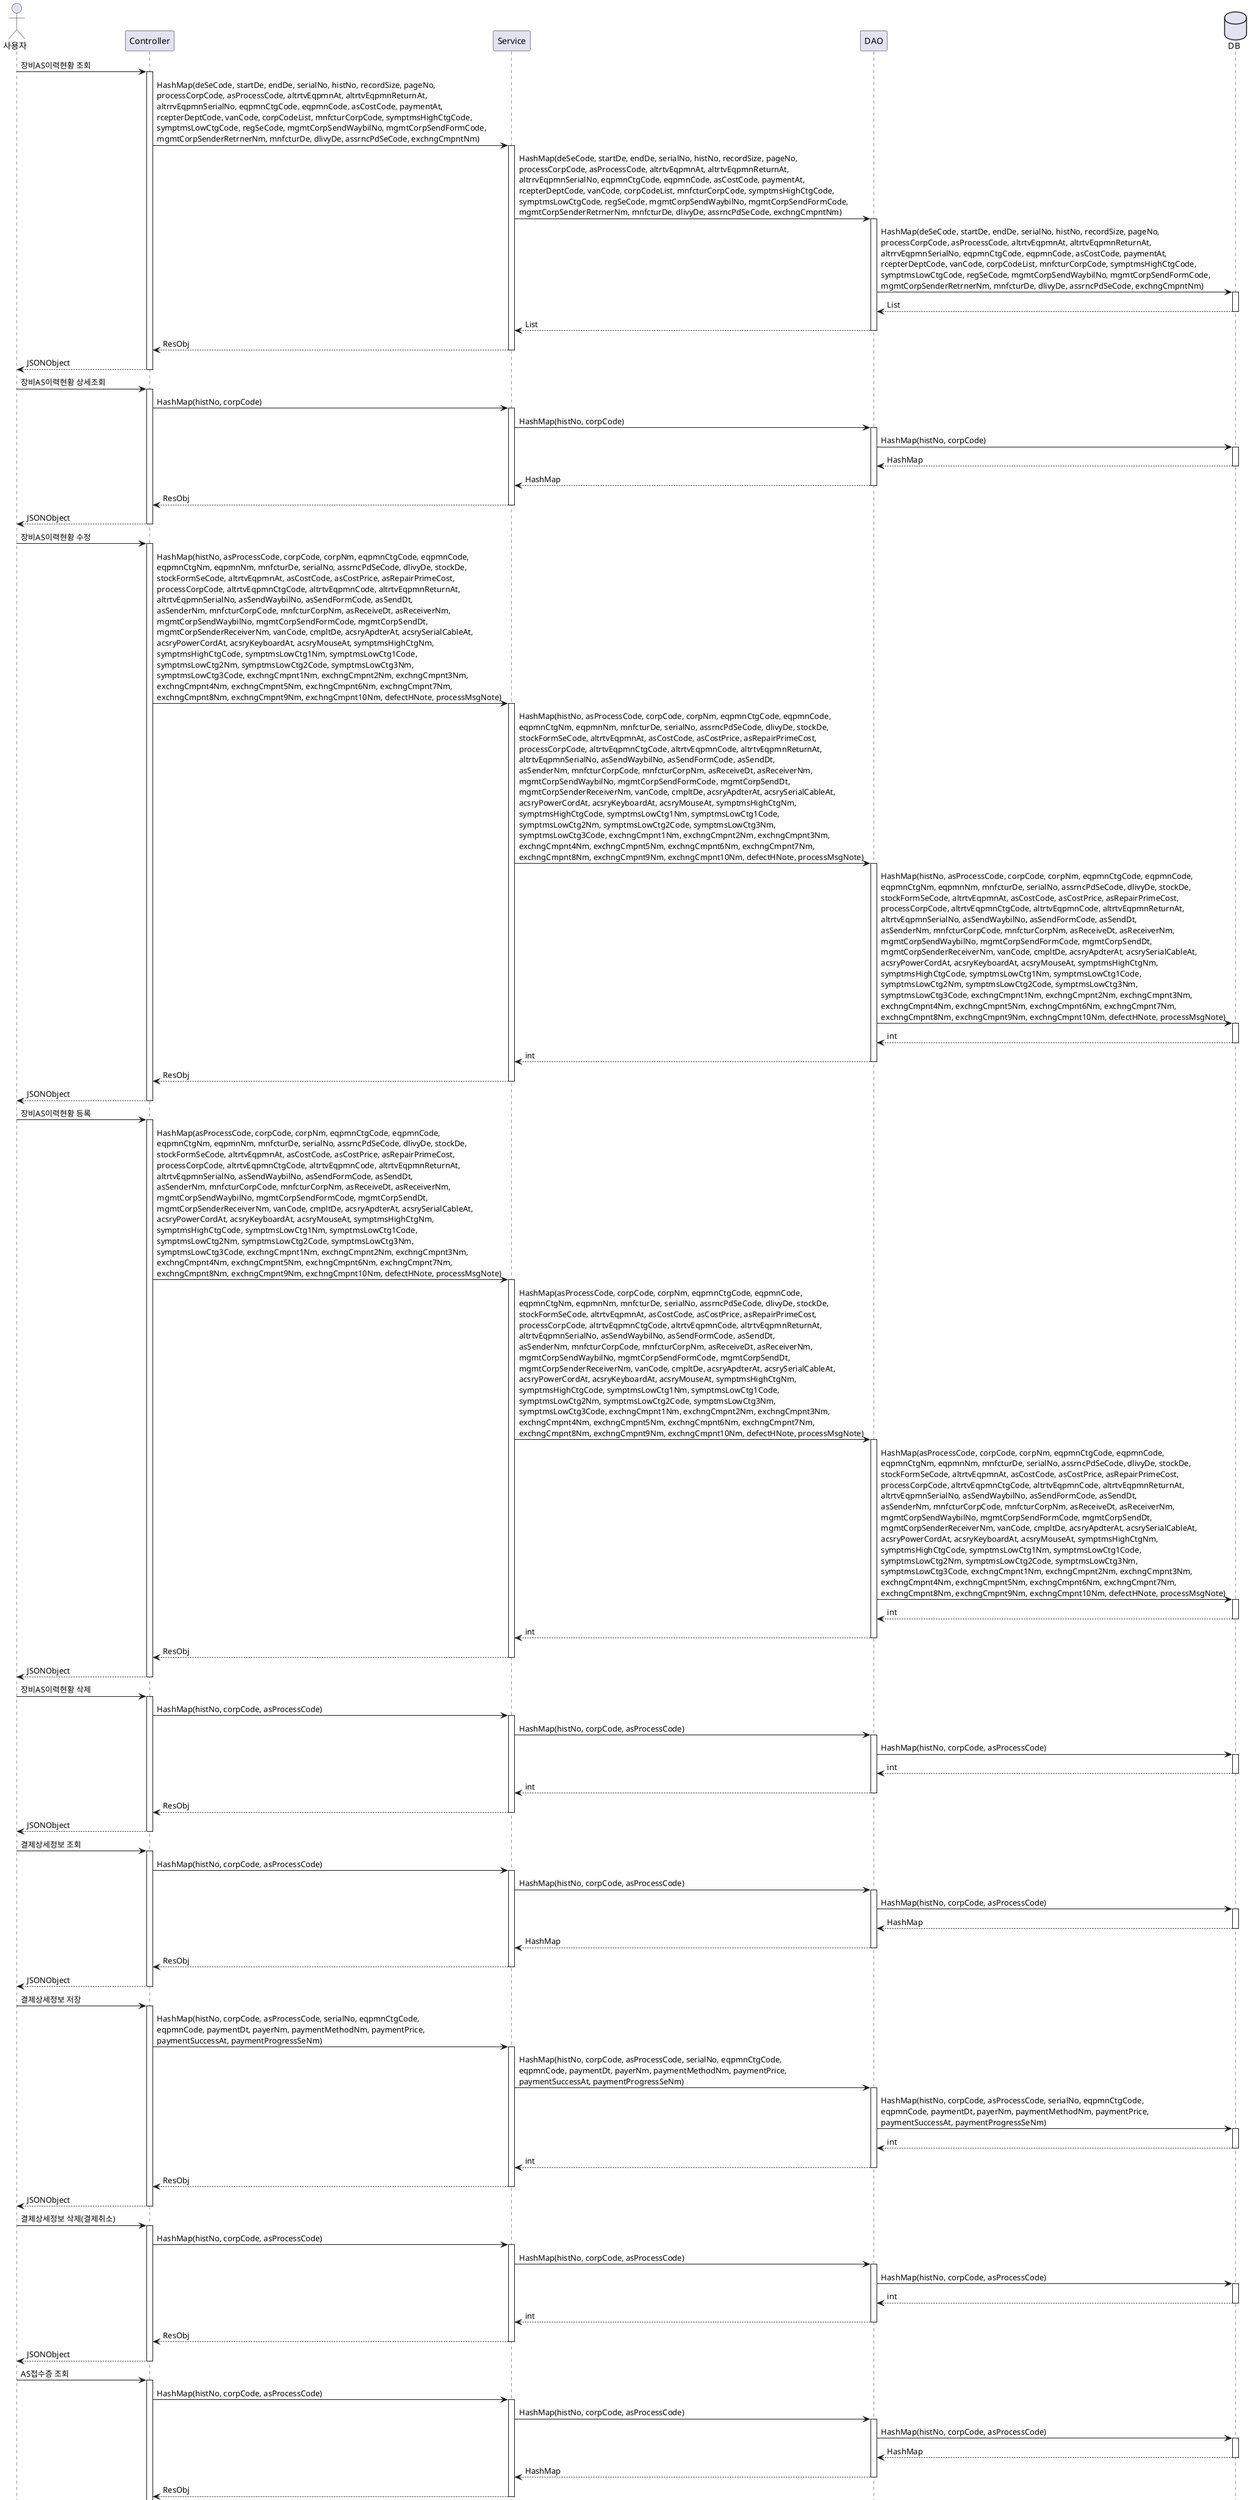 @startuml

actor "사용자" as user
participant "Controller" as controller
participant "Service" as service
participant "DAO" as dao
database "DB" as db

' 장비AS이력현황 조회
user -> controller : 장비AS이력현황 조회
activate controller
controller -> service : HashMap(deSeCode, startDe, endDe, serialNo, histNo, recordSize, pageNo, \nprocessCorpCode, asProcessCode, altrtvEqpmnAt, altrtvEqpmnReturnAt, \naltrrvEqpmnSerialNo, eqpmnCtgCode, eqpmnCode, asCostCode, paymentAt, \nrcepterDeptCode, vanCode, corpCodeList, mnfcturCorpCode, symptmsHighCtgCode, \nsymptmsLowCtgCode, regSeCode, mgmtCorpSendWaybilNo, mgmtCorpSendFormCode, \nmgmtCorpSenderRetrnerNm, mnfcturDe, dlivyDe, assrncPdSeCode, exchngCmpntNm)
activate service
service -> dao: HashMap(deSeCode, startDe, endDe, serialNo, histNo, recordSize, pageNo, \nprocessCorpCode, asProcessCode, altrtvEqpmnAt, altrtvEqpmnReturnAt, \naltrrvEqpmnSerialNo, eqpmnCtgCode, eqpmnCode, asCostCode, paymentAt, \nrcepterDeptCode, vanCode, corpCodeList, mnfcturCorpCode, symptmsHighCtgCode, \nsymptmsLowCtgCode, regSeCode, mgmtCorpSendWaybilNo, mgmtCorpSendFormCode, \nmgmtCorpSenderRetrnerNm, mnfcturDe, dlivyDe, assrncPdSeCode, exchngCmpntNm)
activate dao
dao -> db: HashMap(deSeCode, startDe, endDe, serialNo, histNo, recordSize, pageNo, \nprocessCorpCode, asProcessCode, altrtvEqpmnAt, altrtvEqpmnReturnAt, \naltrrvEqpmnSerialNo, eqpmnCtgCode, eqpmnCode, asCostCode, paymentAt, \nrcepterDeptCode, vanCode, corpCodeList, mnfcturCorpCode, symptmsHighCtgCode, \nsymptmsLowCtgCode, regSeCode, mgmtCorpSendWaybilNo, mgmtCorpSendFormCode, \nmgmtCorpSenderRetrnerNm, mnfcturDe, dlivyDe, assrncPdSeCode, exchngCmpntNm)
activate db
dao <-- db: List
deactivate db
service <-- dao: List
deactivate dao
controller <-- service: ResObj
deactivate service
user <-- controller: JSONObject
deactivate controller

'장비AS이력현황 상세조회
user -> controller : 장비AS이력현황 상세조회
activate controller
controller -> service : HashMap(histNo, corpCode)
activate service
service -> dao: HashMap(histNo, corpCode)
activate dao
dao -> db: HashMap(histNo, corpCode)
activate db
dao <-- db: HashMap
deactivate db
service <-- dao: HashMap
deactivate dao
controller <-- service: ResObj
deactivate service
user <-- controller: JSONObject
deactivate controller

'장비AS이력현황 수정
user -> controller : 장비AS이력현황 수정
activate controller
controller -> service : HashMap(histNo, asProcessCode, corpCode, corpNm, eqpmnCtgCode, eqpmnCode, \neqpmnCtgNm, eqpmnNm, mnfcturDe, serialNo, assrncPdSeCode, dlivyDe, stockDe, \nstockFormSeCode, altrtvEqpmnAt, asCostCode, asCostPrice, asRepairPrimeCost, \nprocessCorpCode, altrtvEqpmnCtgCode, altrtvEqpmnCode, altrtvEqpmnReturnAt, \naltrtvEqpmnSerialNo, asSendWaybilNo, asSendFormCode, asSendDt, \nasSenderNm, mnfcturCorpCode, mnfcturCorpNm, asReceiveDt, asReceiverNm, \nmgmtCorpSendWaybilNo, mgmtCorpSendFormCode, mgmtCorpSendDt, \nmgmtCorpSenderReceiverNm, vanCode, cmpltDe, acsryApdterAt, acsrySerialCableAt, \nacsryPowerCordAt, acsryKeyboardAt, acsryMouseAt, symptmsHighCtgNm, \nsymptmsHighCtgCode, symptmsLowCtg1Nm, symptmsLowCtg1Code, \nsymptmsLowCtg2Nm, symptmsLowCtg2Code, symptmsLowCtg3Nm, \nsymptmsLowCtg3Code, exchngCmpnt1Nm, exchngCmpnt2Nm, exchngCmpnt3Nm, \nexchngCmpnt4Nm, exchngCmpnt5Nm, exchngCmpnt6Nm, exchngCmpnt7Nm, \nexchngCmpnt8Nm, exchngCmpnt9Nm, exchngCmpnt10Nm, defectHNote, processMsgNote)
activate service
service -> dao: HashMap(histNo, asProcessCode, corpCode, corpNm, eqpmnCtgCode, eqpmnCode, \neqpmnCtgNm, eqpmnNm, mnfcturDe, serialNo, assrncPdSeCode, dlivyDe, stockDe, \nstockFormSeCode, altrtvEqpmnAt, asCostCode, asCostPrice, asRepairPrimeCost, \nprocessCorpCode, altrtvEqpmnCtgCode, altrtvEqpmnCode, altrtvEqpmnReturnAt, \naltrtvEqpmnSerialNo, asSendWaybilNo, asSendFormCode, asSendDt, \nasSenderNm, mnfcturCorpCode, mnfcturCorpNm, asReceiveDt, asReceiverNm, \nmgmtCorpSendWaybilNo, mgmtCorpSendFormCode, mgmtCorpSendDt, \nmgmtCorpSenderReceiverNm, vanCode, cmpltDe, acsryApdterAt, acsrySerialCableAt, \nacsryPowerCordAt, acsryKeyboardAt, acsryMouseAt, symptmsHighCtgNm, \nsymptmsHighCtgCode, symptmsLowCtg1Nm, symptmsLowCtg1Code, \nsymptmsLowCtg2Nm, symptmsLowCtg2Code, symptmsLowCtg3Nm, \nsymptmsLowCtg3Code, exchngCmpnt1Nm, exchngCmpnt2Nm, exchngCmpnt3Nm, \nexchngCmpnt4Nm, exchngCmpnt5Nm, exchngCmpnt6Nm, exchngCmpnt7Nm, \nexchngCmpnt8Nm, exchngCmpnt9Nm, exchngCmpnt10Nm, defectHNote, processMsgNote)
activate dao
dao -> db: HashMap(histNo, asProcessCode, corpCode, corpNm, eqpmnCtgCode, eqpmnCode, \neqpmnCtgNm, eqpmnNm, mnfcturDe, serialNo, assrncPdSeCode, dlivyDe, stockDe, \nstockFormSeCode, altrtvEqpmnAt, asCostCode, asCostPrice, asRepairPrimeCost, \nprocessCorpCode, altrtvEqpmnCtgCode, altrtvEqpmnCode, altrtvEqpmnReturnAt, \naltrtvEqpmnSerialNo, asSendWaybilNo, asSendFormCode, asSendDt, \nasSenderNm, mnfcturCorpCode, mnfcturCorpNm, asReceiveDt, asReceiverNm, \nmgmtCorpSendWaybilNo, mgmtCorpSendFormCode, mgmtCorpSendDt, \nmgmtCorpSenderReceiverNm, vanCode, cmpltDe, acsryApdterAt, acsrySerialCableAt, \nacsryPowerCordAt, acsryKeyboardAt, acsryMouseAt, symptmsHighCtgNm, \nsymptmsHighCtgCode, symptmsLowCtg1Nm, symptmsLowCtg1Code, \nsymptmsLowCtg2Nm, symptmsLowCtg2Code, symptmsLowCtg3Nm, \nsymptmsLowCtg3Code, exchngCmpnt1Nm, exchngCmpnt2Nm, exchngCmpnt3Nm, \nexchngCmpnt4Nm, exchngCmpnt5Nm, exchngCmpnt6Nm, exchngCmpnt7Nm, \nexchngCmpnt8Nm, exchngCmpnt9Nm, exchngCmpnt10Nm, defectHNote, processMsgNote)
activate db
dao <-- db: int
deactivate db
service <-- dao: int
deactivate dao
controller <-- service: ResObj
deactivate service
user <-- controller: JSONObject
deactivate controller

'장비AS이력현황 등록
user -> controller : 장비AS이력현황 등록
activate controller
controller -> service : HashMap(asProcessCode, corpCode, corpNm, eqpmnCtgCode, eqpmnCode, \neqpmnCtgNm, eqpmnNm, mnfcturDe, serialNo, assrncPdSeCode, dlivyDe, stockDe, \nstockFormSeCode, altrtvEqpmnAt, asCostCode, asCostPrice, asRepairPrimeCost, \nprocessCorpCode, altrtvEqpmnCtgCode, altrtvEqpmnCode, altrtvEqpmnReturnAt, \naltrtvEqpmnSerialNo, asSendWaybilNo, asSendFormCode, asSendDt, \nasSenderNm, mnfcturCorpCode, mnfcturCorpNm, asReceiveDt, asReceiverNm, \nmgmtCorpSendWaybilNo, mgmtCorpSendFormCode, mgmtCorpSendDt, \nmgmtCorpSenderReceiverNm, vanCode, cmpltDe, acsryApdterAt, acsrySerialCableAt, \nacsryPowerCordAt, acsryKeyboardAt, acsryMouseAt, symptmsHighCtgNm, \nsymptmsHighCtgCode, symptmsLowCtg1Nm, symptmsLowCtg1Code, \nsymptmsLowCtg2Nm, symptmsLowCtg2Code, symptmsLowCtg3Nm, \nsymptmsLowCtg3Code, exchngCmpnt1Nm, exchngCmpnt2Nm, exchngCmpnt3Nm, \nexchngCmpnt4Nm, exchngCmpnt5Nm, exchngCmpnt6Nm, exchngCmpnt7Nm, \nexchngCmpnt8Nm, exchngCmpnt9Nm, exchngCmpnt10Nm, defectHNote, processMsgNote)
activate service
service -> dao: HashMap(asProcessCode, corpCode, corpNm, eqpmnCtgCode, eqpmnCode, \neqpmnCtgNm, eqpmnNm, mnfcturDe, serialNo, assrncPdSeCode, dlivyDe, stockDe, \nstockFormSeCode, altrtvEqpmnAt, asCostCode, asCostPrice, asRepairPrimeCost, \nprocessCorpCode, altrtvEqpmnCtgCode, altrtvEqpmnCode, altrtvEqpmnReturnAt, \naltrtvEqpmnSerialNo, asSendWaybilNo, asSendFormCode, asSendDt, \nasSenderNm, mnfcturCorpCode, mnfcturCorpNm, asReceiveDt, asReceiverNm, \nmgmtCorpSendWaybilNo, mgmtCorpSendFormCode, mgmtCorpSendDt, \nmgmtCorpSenderReceiverNm, vanCode, cmpltDe, acsryApdterAt, acsrySerialCableAt, \nacsryPowerCordAt, acsryKeyboardAt, acsryMouseAt, symptmsHighCtgNm, \nsymptmsHighCtgCode, symptmsLowCtg1Nm, symptmsLowCtg1Code, \nsymptmsLowCtg2Nm, symptmsLowCtg2Code, symptmsLowCtg3Nm, \nsymptmsLowCtg3Code, exchngCmpnt1Nm, exchngCmpnt2Nm, exchngCmpnt3Nm, \nexchngCmpnt4Nm, exchngCmpnt5Nm, exchngCmpnt6Nm, exchngCmpnt7Nm, \nexchngCmpnt8Nm, exchngCmpnt9Nm, exchngCmpnt10Nm, defectHNote, processMsgNote)
activate dao
dao -> db: HashMap(asProcessCode, corpCode, corpNm, eqpmnCtgCode, eqpmnCode, \neqpmnCtgNm, eqpmnNm, mnfcturDe, serialNo, assrncPdSeCode, dlivyDe, stockDe, \nstockFormSeCode, altrtvEqpmnAt, asCostCode, asCostPrice, asRepairPrimeCost, \nprocessCorpCode, altrtvEqpmnCtgCode, altrtvEqpmnCode, altrtvEqpmnReturnAt, \naltrtvEqpmnSerialNo, asSendWaybilNo, asSendFormCode, asSendDt, \nasSenderNm, mnfcturCorpCode, mnfcturCorpNm, asReceiveDt, asReceiverNm, \nmgmtCorpSendWaybilNo, mgmtCorpSendFormCode, mgmtCorpSendDt, \nmgmtCorpSenderReceiverNm, vanCode, cmpltDe, acsryApdterAt, acsrySerialCableAt, \nacsryPowerCordAt, acsryKeyboardAt, acsryMouseAt, symptmsHighCtgNm, \nsymptmsHighCtgCode, symptmsLowCtg1Nm, symptmsLowCtg1Code, \nsymptmsLowCtg2Nm, symptmsLowCtg2Code, symptmsLowCtg3Nm, \nsymptmsLowCtg3Code, exchngCmpnt1Nm, exchngCmpnt2Nm, exchngCmpnt3Nm, \nexchngCmpnt4Nm, exchngCmpnt5Nm, exchngCmpnt6Nm, exchngCmpnt7Nm, \nexchngCmpnt8Nm, exchngCmpnt9Nm, exchngCmpnt10Nm, defectHNote, processMsgNote)
activate db
dao <-- db: int
deactivate db
service <-- dao: int
deactivate dao
controller <-- service: ResObj
deactivate service
user <-- controller: JSONObject
deactivate controller

'장비AS이력현황 삭제
user -> controller : 장비AS이력현황 삭제
activate controller
controller -> service : HashMap(histNo, corpCode, asProcessCode)
activate service
service -> dao: HashMap(histNo, corpCode, asProcessCode)
activate dao
dao -> db: HashMap(histNo, corpCode, asProcessCode)
activate db
dao <-- db: int
deactivate db
service <-- dao: int
deactivate dao
controller <-- service: ResObj
deactivate service
user <-- controller: JSONObject
deactivate controller

'결제상세정보 조회
user -> controller : 결제상세정보 조회
activate controller
controller -> service : HashMap(histNo, corpCode, asProcessCode)
activate service
service -> dao: HashMap(histNo, corpCode, asProcessCode)
activate dao
dao -> db: HashMap(histNo, corpCode, asProcessCode)
activate db
dao <-- db: HashMap
deactivate db
service <-- dao: HashMap
deactivate dao
controller <-- service: ResObj
deactivate service
user <-- controller: JSONObject
deactivate controller

'결제상세정보 저장
user -> controller : 결제상세정보 저장
activate controller
controller -> service : HashMap(histNo, corpCode, asProcessCode, serialNo, eqpmnCtgCode, \neqpmnCode, paymentDt, payerNm, paymentMethodNm, paymentPrice, \npaymentSuccessAt, paymentProgressSeNm)
activate service
service -> dao: HashMap(histNo, corpCode, asProcessCode, serialNo, eqpmnCtgCode, \neqpmnCode, paymentDt, payerNm, paymentMethodNm, paymentPrice, \npaymentSuccessAt, paymentProgressSeNm)
activate dao
dao -> db: HashMap(histNo, corpCode, asProcessCode, serialNo, eqpmnCtgCode, \neqpmnCode, paymentDt, payerNm, paymentMethodNm, paymentPrice, \npaymentSuccessAt, paymentProgressSeNm)
activate db
dao <-- db: int
deactivate db
service <-- dao: int
deactivate dao
controller <-- service: ResObj
deactivate service
user <-- controller: JSONObject
deactivate controller

'결제상세정보 삭제(결제취소)
user -> controller : 결제상세정보 삭제(결제취소)
activate controller
controller -> service : HashMap(histNo, corpCode, asProcessCode)
activate service
service -> dao: HashMap(histNo, corpCode, asProcessCode)
activate dao
dao -> db: HashMap(histNo, corpCode, asProcessCode)
activate db
dao <-- db: int
deactivate db
service <-- dao: int
deactivate dao
controller <-- service: ResObj
deactivate service
user <-- controller: JSONObject
deactivate controller

'AS접수증 조회
user -> controller : AS접수증 조회
activate controller
controller -> service : HashMap(histNo, corpCode, asProcessCode)
activate service
service -> dao: HashMap(histNo, corpCode, asProcessCode)
activate dao
dao -> db: HashMap(histNo, corpCode, asProcessCode)
activate db
dao <-- db: HashMap
deactivate db
service <-- dao: HashMap
deactivate dao
controller <-- service: ResObj
deactivate service
user <-- controller: JSONObject
deactivate controller

'AS접수내역 조회
user -> controller : AS접수내역 조회
activate controller
controller -> service : HashMap(histNo, corpCode, asProcessCode)
activate service
service -> dao: HashMap(histNo, corpCode, asProcessCode)
activate dao
dao -> db: HashMap(histNo, corpCode, asProcessCode)
activate db
dao <-- db: HashMap
deactivate db
service <-- dao: HashMap
deactivate dao
controller <-- service: ResObj
deactivate service
user <-- controller: JSONObject
deactivate controller

'AS접수내역 저장
user -> controller : AS접수내역 저장
activate controller
controller -> service : HashMap(histNo, corpCode, asProcessCode, defectHNote, processMsgNote)
activate service
service -> dao: HashMap(histNo, corpCode, asProcessCode, defectHNote, processMsgNote)
activate dao
dao -> db: HashMap(histNo, corpCode, asProcessCode, defectHNote, processMsgNote)
activate db
dao <-- db: int
deactivate db
service <-- dao: int
deactivate dao
controller <-- service: ResObj
deactivate service
user <-- controller: JSONObject
deactivate controller

'AS접수내역 삭제
user -> controller : AS접수내역 삭제
activate controller
controller -> service : HashMap(histNo, corpCode, asProcessCode, regDe, eqpmnCtgCode, eqpmnCode)
activate service
service -> dao: HashMap(histNo, corpCode, asProcessCode, regDe, eqpmnCtgCode, eqpmnCode)
activate dao
dao -> db: HashMap(histNo, corpCode, asProcessCode, regDe, eqpmnCtgCode, eqpmnCode)
activate db
dao <-- db: int
deactivate db
service <-- dao: int
deactivate dao
controller <-- service: ResObj
deactivate service
user <-- controller: JSONObject
deactivate controller

'견적서 조회
user -> controller : 견적서 조회
activate controller
controller -> service : HashMap(histNo, corpCode, asProcessCode)
activate service
service -> dao: HashMap(histNo, corpCode, asProcessCode)
activate dao
dao -> db: HashMap(histNo, corpCode, asProcessCode)
activate db
dao <-- db: HashMap
deactivate db
service <-- dao: HashMap
deactivate dao
controller <-- service: ResObj
deactivate service
user <-- controller: JSONObject
deactivate controller

'견적서 저장
user -> controller : 견적서 저장
activate controller
controller -> service : HashMap(histNo, corpCode, asProcessCode, prqudoJson)
activate service
service -> dao: HashMap(histNo, corpCode, asProcessCode, prqudoJson)
activate dao
dao -> db: HashMap(histNo, corpCode, asProcessCode, prqudoJson)
activate db
dao <-- db: int
deactivate db
service <-- dao: int
deactivate dao
controller <-- service: ResObj
deactivate service
user <-- controller: JSONObject
deactivate controller

'견적서 삭제
user -> controller : 견적서 삭제
activate controller
controller -> service : HashMap(histNo, corpCode, asProcessCode, regDe, eqpmnCtgCode, eqpmnCode)
activate service
service -> dao: HashMap(histNo, corpCode, asProcessCode, regDe, eqpmnCtgCode, eqpmnCode)
activate dao
dao -> db: HashMap(histNo, corpCode, asProcessCode, regDe, eqpmnCtgCode, eqpmnCode)
activate db
dao <-- db: int
deactivate db
service <-- dao: int
deactivate dao
controller <-- service: ResObj
deactivate service
user <-- controller: JSONObject
deactivate controller

'관리업체 조회(업체선택:상세페이지)
user -> controller : 관리업체 조회(업체선택:상세페이지)
activate controller
controller -> service : HashMap(corpCode, corpNm, eqpmnCorpSeCode, useAt)
activate service
service -> dao: HashMap(corpCode, corpNm, eqpmnCorpSeCode, useAt)
activate dao
dao -> db: HashMap(corpCode, corpNm, eqpmnCorpSeCode, useAt)
activate db
dao <-- db: List
deactivate db
service <-- dao: List
deactivate dao
controller <-- service: ResObj
deactivate service
user <-- controller: JSONObject
deactivate controller

'관리업체 조회(업체선택:검색조건)
user -> controller : 관리업체 조회(업체선택:검색조건)
activate controller
controller -> service : HashMap(corpCodeOrNm, recordSize, pageNo)
activate service
service -> dao: HashMap(corpCodeOrNm, recordSize, pageNo)
activate dao
dao -> db: HashMap(corpCodeOrNm, recordSize, pageNo)
activate db
dao <-- db: List
deactivate db
service <-- dao: List
deactivate dao
controller <-- service: ResObj
deactivate service
user <-- controller: JSONObject
deactivate controller

'제조업체 조회
user -> controller : 제조업체 조회
activate controller
controller -> service : (void)
activate service
service -> dao: (void)
activate dao
dao -> db: (void)
activate db
dao <-- db: List
deactivate db
service <-- dao: List
deactivate dao
controller <-- service: ResObj
deactivate service
user <-- controller: JSONObject
deactivate controller

@enduml